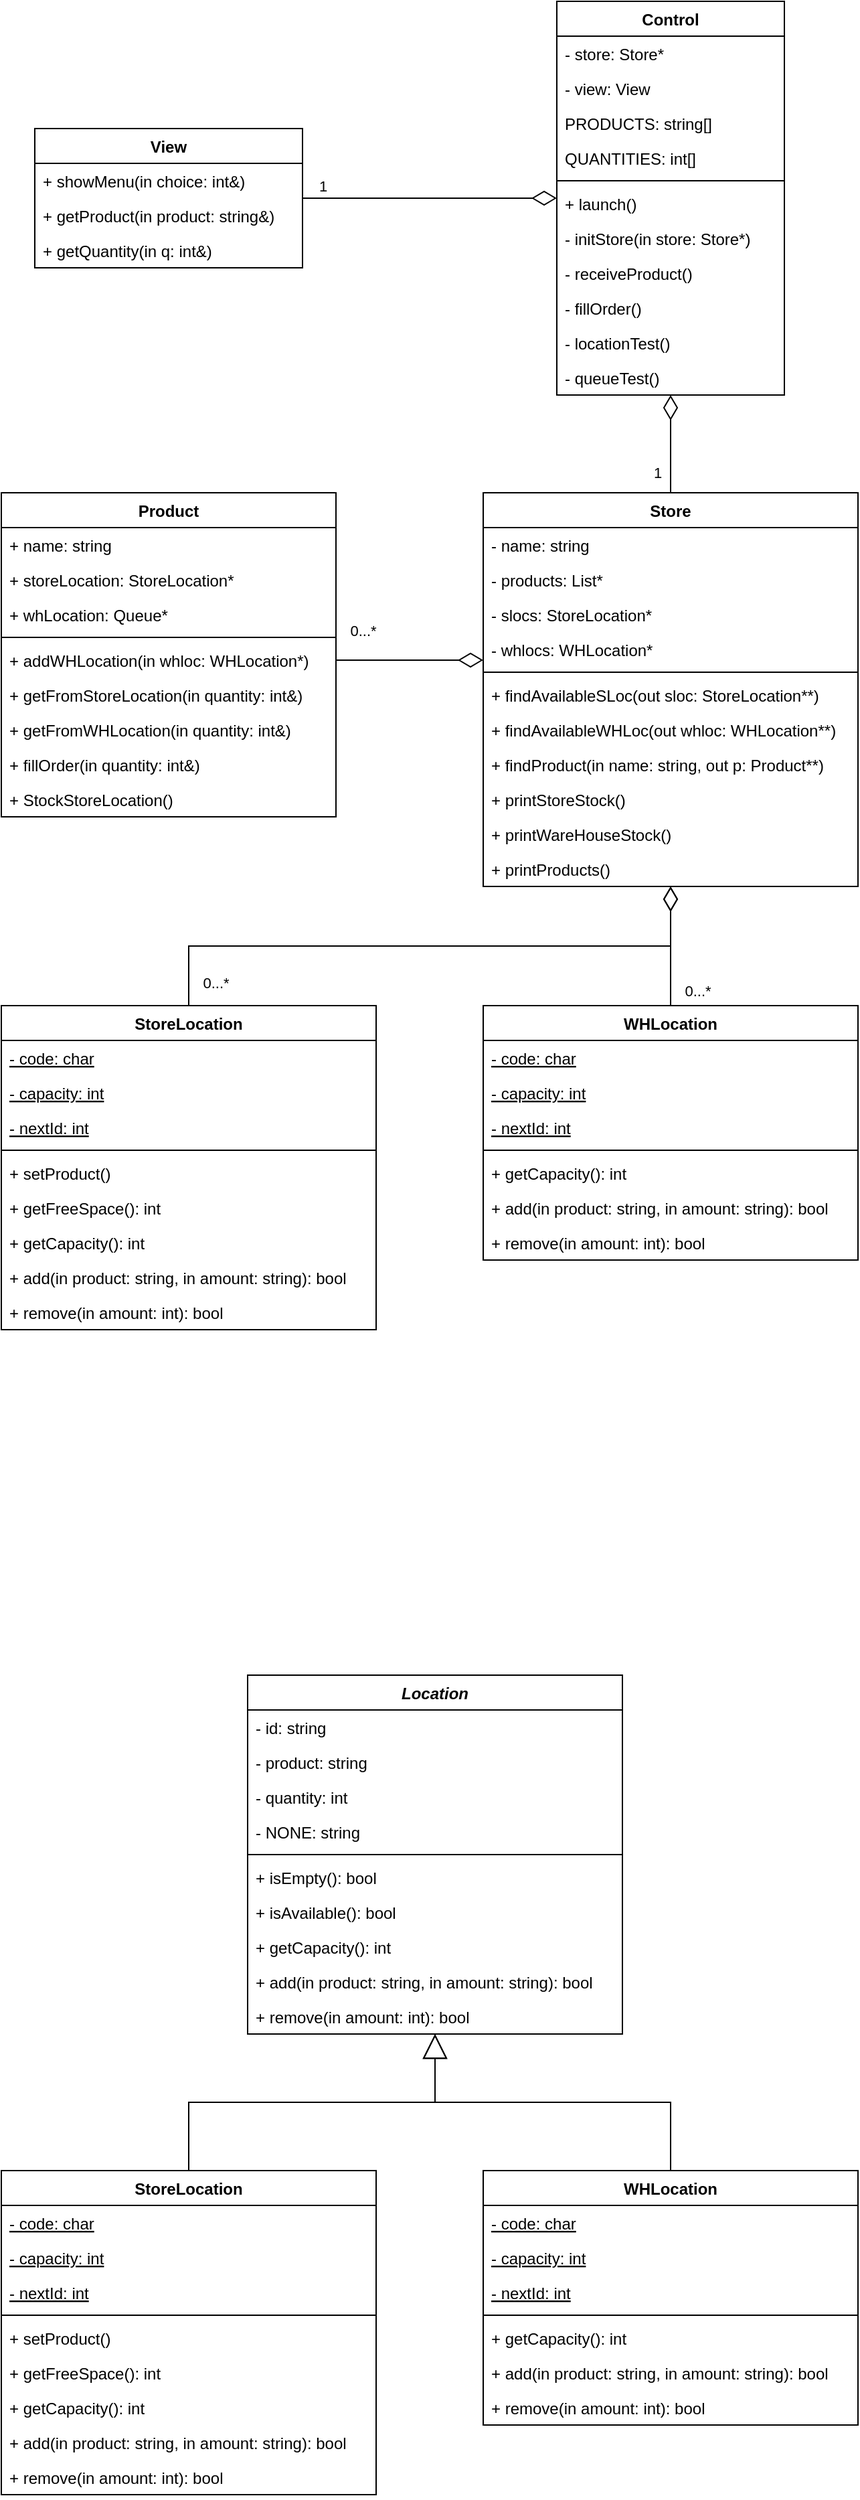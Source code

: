 <mxfile version="15.7.3" type="device"><diagram id="C5RBs43oDa-KdzZeNtuy" name="Page-1"><mxGraphModel dx="862" dy="482" grid="1" gridSize="10" guides="1" tooltips="1" connect="1" arrows="1" fold="1" page="1" pageScale="1" pageWidth="827" pageHeight="1169" math="0" shadow="0"><root><mxCell id="WIyWlLk6GJQsqaUBKTNV-0"/><mxCell id="WIyWlLk6GJQsqaUBKTNV-1" parent="WIyWlLk6GJQsqaUBKTNV-0"/><mxCell id="nFrIRI7AclcHHqVqJhND-66" value="1" style="edgeStyle=elbowEdgeStyle;rounded=0;orthogonalLoop=1;jettySize=auto;html=1;endArrow=none;endFill=0;endSize=16;startArrow=diamondThin;startFill=0;targetPerimeterSpacing=0;startSize=16;" parent="WIyWlLk6GJQsqaUBKTNV-1" source="nFrIRI7AclcHHqVqJhND-0" target="nFrIRI7AclcHHqVqJhND-13" edge="1"><mxGeometry x="0.575" y="-10" relative="1" as="geometry"><mxPoint as="offset"/></mxGeometry></mxCell><mxCell id="nFrIRI7AclcHHqVqJhND-0" value="Control" style="swimlane;fontStyle=1;childLayout=stackLayout;horizontal=1;startSize=26;horizontalStack=0;resizeParent=1;resizeParentMax=0;resizeLast=0;collapsible=1;marginBottom=0;" parent="WIyWlLk6GJQsqaUBKTNV-1" vertex="1"><mxGeometry x="509" y="40" width="170" height="294" as="geometry"/></mxCell><mxCell id="nFrIRI7AclcHHqVqJhND-1" value="- store: Store*" style="text;strokeColor=none;fillColor=none;align=left;verticalAlign=top;spacingLeft=4;spacingRight=4;overflow=hidden;rotatable=0;points=[[0,0.5],[1,0.5]];portConstraint=eastwest;" parent="nFrIRI7AclcHHqVqJhND-0" vertex="1"><mxGeometry y="26" width="170" height="26" as="geometry"/></mxCell><mxCell id="nFrIRI7AclcHHqVqJhND-74" value="- view: View" style="text;strokeColor=none;fillColor=none;align=left;verticalAlign=top;spacingLeft=4;spacingRight=4;overflow=hidden;rotatable=0;points=[[0,0.5],[1,0.5]];portConstraint=eastwest;" parent="nFrIRI7AclcHHqVqJhND-0" vertex="1"><mxGeometry y="52" width="170" height="26" as="geometry"/></mxCell><mxCell id="nFrIRI7AclcHHqVqJhND-2" value="PRODUCTS: string[]" style="text;strokeColor=none;fillColor=none;align=left;verticalAlign=top;spacingLeft=4;spacingRight=4;overflow=hidden;rotatable=0;points=[[0,0.5],[1,0.5]];portConstraint=eastwest;" parent="nFrIRI7AclcHHqVqJhND-0" vertex="1"><mxGeometry y="78" width="170" height="26" as="geometry"/></mxCell><mxCell id="nFrIRI7AclcHHqVqJhND-75" value="QUANTITIES: int[]" style="text;strokeColor=none;fillColor=none;align=left;verticalAlign=top;spacingLeft=4;spacingRight=4;overflow=hidden;rotatable=0;points=[[0,0.5],[1,0.5]];portConstraint=eastwest;" parent="nFrIRI7AclcHHqVqJhND-0" vertex="1"><mxGeometry y="104" width="170" height="26" as="geometry"/></mxCell><mxCell id="nFrIRI7AclcHHqVqJhND-3" value="" style="line;strokeWidth=1;fillColor=none;align=left;verticalAlign=middle;spacingTop=-1;spacingLeft=3;spacingRight=3;rotatable=0;labelPosition=right;points=[];portConstraint=eastwest;" parent="nFrIRI7AclcHHqVqJhND-0" vertex="1"><mxGeometry y="130" width="170" height="8" as="geometry"/></mxCell><mxCell id="nFrIRI7AclcHHqVqJhND-73" value="+ launch()" style="text;strokeColor=none;fillColor=none;align=left;verticalAlign=top;spacingLeft=4;spacingRight=4;overflow=hidden;rotatable=0;points=[[0,0.5],[1,0.5]];portConstraint=eastwest;" parent="nFrIRI7AclcHHqVqJhND-0" vertex="1"><mxGeometry y="138" width="170" height="26" as="geometry"/></mxCell><mxCell id="nFrIRI7AclcHHqVqJhND-4" value="- initStore(in store: Store*)" style="text;strokeColor=none;fillColor=none;align=left;verticalAlign=top;spacingLeft=4;spacingRight=4;overflow=hidden;rotatable=0;points=[[0,0.5],[1,0.5]];portConstraint=eastwest;" parent="nFrIRI7AclcHHqVqJhND-0" vertex="1"><mxGeometry y="164" width="170" height="26" as="geometry"/></mxCell><mxCell id="nFrIRI7AclcHHqVqJhND-5" value="- receiveProduct()" style="text;strokeColor=none;fillColor=none;align=left;verticalAlign=top;spacingLeft=4;spacingRight=4;overflow=hidden;rotatable=0;points=[[0,0.5],[1,0.5]];portConstraint=eastwest;" parent="nFrIRI7AclcHHqVqJhND-0" vertex="1"><mxGeometry y="190" width="170" height="26" as="geometry"/></mxCell><mxCell id="nFrIRI7AclcHHqVqJhND-6" value="- fillOrder()" style="text;strokeColor=none;fillColor=none;align=left;verticalAlign=top;spacingLeft=4;spacingRight=4;overflow=hidden;rotatable=0;points=[[0,0.5],[1,0.5]];portConstraint=eastwest;" parent="nFrIRI7AclcHHqVqJhND-0" vertex="1"><mxGeometry y="216" width="170" height="26" as="geometry"/></mxCell><mxCell id="nFrIRI7AclcHHqVqJhND-7" value="- locationTest()" style="text;strokeColor=none;fillColor=none;align=left;verticalAlign=top;spacingLeft=4;spacingRight=4;overflow=hidden;rotatable=0;points=[[0,0.5],[1,0.5]];portConstraint=eastwest;" parent="nFrIRI7AclcHHqVqJhND-0" vertex="1"><mxGeometry y="242" width="170" height="26" as="geometry"/></mxCell><mxCell id="nFrIRI7AclcHHqVqJhND-8" value="- queueTest()" style="text;strokeColor=none;fillColor=none;align=left;verticalAlign=top;spacingLeft=4;spacingRight=4;overflow=hidden;rotatable=0;points=[[0,0.5],[1,0.5]];portConstraint=eastwest;" parent="nFrIRI7AclcHHqVqJhND-0" vertex="1"><mxGeometry y="268" width="170" height="26" as="geometry"/></mxCell><mxCell id="nFrIRI7AclcHHqVqJhND-9" value="View" style="swimlane;fontStyle=1;childLayout=stackLayout;horizontal=1;startSize=26;horizontalStack=0;resizeParent=1;resizeParentMax=0;resizeLast=0;collapsible=1;marginBottom=0;" parent="WIyWlLk6GJQsqaUBKTNV-1" vertex="1"><mxGeometry x="119" y="135" width="200" height="104" as="geometry"/></mxCell><mxCell id="nFrIRI7AclcHHqVqJhND-10" value="+ showMenu(in choice: int&amp;)" style="text;strokeColor=none;fillColor=none;align=left;verticalAlign=top;spacingLeft=4;spacingRight=4;overflow=hidden;rotatable=0;points=[[0,0.5],[1,0.5]];portConstraint=eastwest;" parent="nFrIRI7AclcHHqVqJhND-9" vertex="1"><mxGeometry y="26" width="200" height="26" as="geometry"/></mxCell><mxCell id="nFrIRI7AclcHHqVqJhND-11" value="+ getProduct(in product: string&amp;)" style="text;strokeColor=none;fillColor=none;align=left;verticalAlign=top;spacingLeft=4;spacingRight=4;overflow=hidden;rotatable=0;points=[[0,0.5],[1,0.5]];portConstraint=eastwest;" parent="nFrIRI7AclcHHqVqJhND-9" vertex="1"><mxGeometry y="52" width="200" height="26" as="geometry"/></mxCell><mxCell id="nFrIRI7AclcHHqVqJhND-12" value="+ getQuantity(in q: int&amp;)" style="text;strokeColor=none;fillColor=none;align=left;verticalAlign=top;spacingLeft=4;spacingRight=4;overflow=hidden;rotatable=0;points=[[0,0.5],[1,0.5]];portConstraint=eastwest;" parent="nFrIRI7AclcHHqVqJhND-9" vertex="1"><mxGeometry y="78" width="200" height="26" as="geometry"/></mxCell><mxCell id="nFrIRI7AclcHHqVqJhND-67" value="0...*" style="edgeStyle=elbowEdgeStyle;rounded=0;orthogonalLoop=1;jettySize=auto;html=1;entryX=0.5;entryY=0;entryDx=0;entryDy=0;endArrow=none;endFill=0;endSize=16;elbow=vertical;startArrow=diamondThin;startFill=0;startSize=16;" parent="WIyWlLk6GJQsqaUBKTNV-1" source="nFrIRI7AclcHHqVqJhND-13" target="nFrIRI7AclcHHqVqJhND-37" edge="1"><mxGeometry x="0.922" y="20" relative="1" as="geometry"><mxPoint as="offset"/></mxGeometry></mxCell><mxCell id="nFrIRI7AclcHHqVqJhND-68" value="0...*" style="edgeStyle=elbowEdgeStyle;rounded=0;orthogonalLoop=1;jettySize=auto;elbow=vertical;html=1;entryX=0.5;entryY=0;entryDx=0;entryDy=0;endArrow=none;endFill=0;endSize=16;startArrow=diamondThin;startFill=0;startSize=16;" parent="WIyWlLk6GJQsqaUBKTNV-1" source="nFrIRI7AclcHHqVqJhND-13" target="nFrIRI7AclcHHqVqJhND-47" edge="1"><mxGeometry x="0.74" y="20" relative="1" as="geometry"><mxPoint as="offset"/></mxGeometry></mxCell><mxCell id="nFrIRI7AclcHHqVqJhND-69" value="0...*" style="edgeStyle=elbowEdgeStyle;rounded=0;orthogonalLoop=1;jettySize=auto;elbow=vertical;html=1;entryX=1;entryY=0.5;entryDx=0;entryDy=0;endArrow=none;endFill=0;endSize=16;startArrow=diamondThin;startFill=0;startSize=16;" parent="WIyWlLk6GJQsqaUBKTNV-1" source="nFrIRI7AclcHHqVqJhND-13" target="nFrIRI7AclcHHqVqJhND-60" edge="1"><mxGeometry x="0.636" y="-22" relative="1" as="geometry"><mxPoint as="offset"/></mxGeometry></mxCell><mxCell id="nFrIRI7AclcHHqVqJhND-13" value="Store" style="swimlane;fontStyle=1;childLayout=stackLayout;horizontal=1;startSize=26;horizontalStack=0;resizeParent=1;resizeParentMax=0;resizeLast=0;collapsible=1;marginBottom=0;" parent="WIyWlLk6GJQsqaUBKTNV-1" vertex="1"><mxGeometry x="454" y="407" width="280" height="294" as="geometry"/></mxCell><mxCell id="nFrIRI7AclcHHqVqJhND-14" value="- name: string" style="text;strokeColor=none;fillColor=none;align=left;verticalAlign=top;spacingLeft=4;spacingRight=4;overflow=hidden;rotatable=0;points=[[0,0.5],[1,0.5]];portConstraint=eastwest;" parent="nFrIRI7AclcHHqVqJhND-13" vertex="1"><mxGeometry y="26" width="280" height="26" as="geometry"/></mxCell><mxCell id="nFrIRI7AclcHHqVqJhND-15" value="- products: List*" style="text;strokeColor=none;fillColor=none;align=left;verticalAlign=top;spacingLeft=4;spacingRight=4;overflow=hidden;rotatable=0;points=[[0,0.5],[1,0.5]];portConstraint=eastwest;" parent="nFrIRI7AclcHHqVqJhND-13" vertex="1"><mxGeometry y="52" width="280" height="26" as="geometry"/></mxCell><mxCell id="nFrIRI7AclcHHqVqJhND-16" value="- slocs: StoreLocation*" style="text;strokeColor=none;fillColor=none;align=left;verticalAlign=top;spacingLeft=4;spacingRight=4;overflow=hidden;rotatable=0;points=[[0,0.5],[1,0.5]];portConstraint=eastwest;" parent="nFrIRI7AclcHHqVqJhND-13" vertex="1"><mxGeometry y="78" width="280" height="26" as="geometry"/></mxCell><mxCell id="nFrIRI7AclcHHqVqJhND-17" value="- whlocs: WHLocation*" style="text;strokeColor=none;fillColor=none;align=left;verticalAlign=top;spacingLeft=4;spacingRight=4;overflow=hidden;rotatable=0;points=[[0,0.5],[1,0.5]];portConstraint=eastwest;" parent="nFrIRI7AclcHHqVqJhND-13" vertex="1"><mxGeometry y="104" width="280" height="26" as="geometry"/></mxCell><mxCell id="nFrIRI7AclcHHqVqJhND-18" value="" style="line;strokeWidth=1;fillColor=none;align=left;verticalAlign=middle;spacingTop=-1;spacingLeft=3;spacingRight=3;rotatable=0;labelPosition=right;points=[];portConstraint=eastwest;" parent="nFrIRI7AclcHHqVqJhND-13" vertex="1"><mxGeometry y="130" width="280" height="8" as="geometry"/></mxCell><mxCell id="nFrIRI7AclcHHqVqJhND-19" value="+ findAvailableSLoc(out sloc: StoreLocation**)" style="text;strokeColor=none;fillColor=none;align=left;verticalAlign=top;spacingLeft=4;spacingRight=4;overflow=hidden;rotatable=0;points=[[0,0.5],[1,0.5]];portConstraint=eastwest;" parent="nFrIRI7AclcHHqVqJhND-13" vertex="1"><mxGeometry y="138" width="280" height="26" as="geometry"/></mxCell><mxCell id="nFrIRI7AclcHHqVqJhND-20" value="+ findAvailableWHLoc(out whloc: WHLocation**)" style="text;strokeColor=none;fillColor=none;align=left;verticalAlign=top;spacingLeft=4;spacingRight=4;overflow=hidden;rotatable=0;points=[[0,0.5],[1,0.5]];portConstraint=eastwest;" parent="nFrIRI7AclcHHqVqJhND-13" vertex="1"><mxGeometry y="164" width="280" height="26" as="geometry"/></mxCell><mxCell id="nFrIRI7AclcHHqVqJhND-21" value="+ findProduct(in name: string, out p: Product**)" style="text;strokeColor=none;fillColor=none;align=left;verticalAlign=top;spacingLeft=4;spacingRight=4;overflow=hidden;rotatable=0;points=[[0,0.5],[1,0.5]];portConstraint=eastwest;" parent="nFrIRI7AclcHHqVqJhND-13" vertex="1"><mxGeometry y="190" width="280" height="26" as="geometry"/></mxCell><mxCell id="bT6uy7Jedb6JP146GRBA-0" value="+ printStoreStock()" style="text;strokeColor=none;fillColor=none;align=left;verticalAlign=top;spacingLeft=4;spacingRight=4;overflow=hidden;rotatable=0;points=[[0,0.5],[1,0.5]];portConstraint=eastwest;" vertex="1" parent="nFrIRI7AclcHHqVqJhND-13"><mxGeometry y="216" width="280" height="26" as="geometry"/></mxCell><mxCell id="bT6uy7Jedb6JP146GRBA-1" value="+ printWareHouseStock()" style="text;strokeColor=none;fillColor=none;align=left;verticalAlign=top;spacingLeft=4;spacingRight=4;overflow=hidden;rotatable=0;points=[[0,0.5],[1,0.5]];portConstraint=eastwest;" vertex="1" parent="nFrIRI7AclcHHqVqJhND-13"><mxGeometry y="242" width="280" height="26" as="geometry"/></mxCell><mxCell id="bT6uy7Jedb6JP146GRBA-2" value="+ printProducts()" style="text;strokeColor=none;fillColor=none;align=left;verticalAlign=top;spacingLeft=4;spacingRight=4;overflow=hidden;rotatable=0;points=[[0,0.5],[1,0.5]];portConstraint=eastwest;" vertex="1" parent="nFrIRI7AclcHHqVqJhND-13"><mxGeometry y="268" width="280" height="26" as="geometry"/></mxCell><mxCell id="nFrIRI7AclcHHqVqJhND-71" style="edgeStyle=elbowEdgeStyle;rounded=0;orthogonalLoop=1;jettySize=auto;elbow=vertical;html=1;startArrow=block;startFill=0;endArrow=none;endFill=0;startSize=16;endSize=16;targetPerimeterSpacing=0;" parent="WIyWlLk6GJQsqaUBKTNV-1" source="nFrIRI7AclcHHqVqJhND-26" target="TIq4Mpq4Wg4hKYHm4O6D-16" edge="1"><mxGeometry relative="1" as="geometry"/></mxCell><mxCell id="nFrIRI7AclcHHqVqJhND-72" style="edgeStyle=elbowEdgeStyle;rounded=0;orthogonalLoop=1;jettySize=auto;elbow=vertical;html=1;startArrow=block;startFill=0;endArrow=none;endFill=0;startSize=16;endSize=16;targetPerimeterSpacing=0;" parent="WIyWlLk6GJQsqaUBKTNV-1" source="nFrIRI7AclcHHqVqJhND-26" target="TIq4Mpq4Wg4hKYHm4O6D-26" edge="1"><mxGeometry relative="1" as="geometry"/></mxCell><mxCell id="nFrIRI7AclcHHqVqJhND-26" value="Location" style="swimlane;fontStyle=3;childLayout=stackLayout;horizontal=1;startSize=26;horizontalStack=0;resizeParent=1;resizeParentMax=0;resizeLast=0;collapsible=1;marginBottom=0;" parent="WIyWlLk6GJQsqaUBKTNV-1" vertex="1"><mxGeometry x="278" y="1290" width="280" height="268" as="geometry"/></mxCell><mxCell id="nFrIRI7AclcHHqVqJhND-27" value="- id: string" style="text;strokeColor=none;fillColor=none;align=left;verticalAlign=top;spacingLeft=4;spacingRight=4;overflow=hidden;rotatable=0;points=[[0,0.5],[1,0.5]];portConstraint=eastwest;" parent="nFrIRI7AclcHHqVqJhND-26" vertex="1"><mxGeometry y="26" width="280" height="26" as="geometry"/></mxCell><mxCell id="nFrIRI7AclcHHqVqJhND-28" value="- product: string" style="text;strokeColor=none;fillColor=none;align=left;verticalAlign=top;spacingLeft=4;spacingRight=4;overflow=hidden;rotatable=0;points=[[0,0.5],[1,0.5]];portConstraint=eastwest;" parent="nFrIRI7AclcHHqVqJhND-26" vertex="1"><mxGeometry y="52" width="280" height="26" as="geometry"/></mxCell><mxCell id="nFrIRI7AclcHHqVqJhND-29" value="- quantity: int" style="text;strokeColor=none;fillColor=none;align=left;verticalAlign=top;spacingLeft=4;spacingRight=4;overflow=hidden;rotatable=0;points=[[0,0.5],[1,0.5]];portConstraint=eastwest;" parent="nFrIRI7AclcHHqVqJhND-26" vertex="1"><mxGeometry y="78" width="280" height="26" as="geometry"/></mxCell><mxCell id="nFrIRI7AclcHHqVqJhND-30" value=" - NONE: string" style="text;strokeColor=none;fillColor=none;align=left;verticalAlign=top;spacingLeft=4;spacingRight=4;overflow=hidden;rotatable=0;points=[[0,0.5],[1,0.5]];portConstraint=eastwest;" parent="nFrIRI7AclcHHqVqJhND-26" vertex="1"><mxGeometry y="104" width="280" height="26" as="geometry"/></mxCell><mxCell id="nFrIRI7AclcHHqVqJhND-31" value="" style="line;strokeWidth=1;fillColor=none;align=left;verticalAlign=middle;spacingTop=-1;spacingLeft=3;spacingRight=3;rotatable=0;labelPosition=right;points=[];portConstraint=eastwest;" parent="nFrIRI7AclcHHqVqJhND-26" vertex="1"><mxGeometry y="130" width="280" height="8" as="geometry"/></mxCell><mxCell id="nFrIRI7AclcHHqVqJhND-32" value="+ isEmpty(): bool" style="text;strokeColor=none;fillColor=none;align=left;verticalAlign=top;spacingLeft=4;spacingRight=4;overflow=hidden;rotatable=0;points=[[0,0.5],[1,0.5]];portConstraint=eastwest;" parent="nFrIRI7AclcHHqVqJhND-26" vertex="1"><mxGeometry y="138" width="280" height="26" as="geometry"/></mxCell><mxCell id="nFrIRI7AclcHHqVqJhND-33" value="+ isAvailable(): bool" style="text;strokeColor=none;fillColor=none;align=left;verticalAlign=top;spacingLeft=4;spacingRight=4;overflow=hidden;rotatable=0;points=[[0,0.5],[1,0.5]];portConstraint=eastwest;" parent="nFrIRI7AclcHHqVqJhND-26" vertex="1"><mxGeometry y="164" width="280" height="26" as="geometry"/></mxCell><mxCell id="nFrIRI7AclcHHqVqJhND-34" value="+ getCapacity(): int" style="text;strokeColor=none;fillColor=none;align=left;verticalAlign=top;spacingLeft=4;spacingRight=4;overflow=hidden;rotatable=0;points=[[0,0.5],[1,0.5]];portConstraint=eastwest;fontStyle=0" parent="nFrIRI7AclcHHqVqJhND-26" vertex="1"><mxGeometry y="190" width="280" height="26" as="geometry"/></mxCell><mxCell id="nFrIRI7AclcHHqVqJhND-35" value="+ add(in product: string, in amount: string): bool" style="text;strokeColor=none;fillColor=none;align=left;verticalAlign=top;spacingLeft=4;spacingRight=4;overflow=hidden;rotatable=0;points=[[0,0.5],[1,0.5]];portConstraint=eastwest;fontStyle=0" parent="nFrIRI7AclcHHqVqJhND-26" vertex="1"><mxGeometry y="216" width="280" height="26" as="geometry"/></mxCell><mxCell id="nFrIRI7AclcHHqVqJhND-36" value="+ remove(in amount: int): bool" style="text;strokeColor=none;fillColor=none;align=left;verticalAlign=top;spacingLeft=4;spacingRight=4;overflow=hidden;rotatable=0;points=[[0,0.5],[1,0.5]];portConstraint=eastwest;fontStyle=0" parent="nFrIRI7AclcHHqVqJhND-26" vertex="1"><mxGeometry y="242" width="280" height="26" as="geometry"/></mxCell><mxCell id="nFrIRI7AclcHHqVqJhND-37" value="StoreLocation" style="swimlane;fontStyle=1;childLayout=stackLayout;horizontal=1;startSize=26;horizontalStack=0;resizeParent=1;resizeParentMax=0;resizeLast=0;collapsible=1;marginBottom=0;" parent="WIyWlLk6GJQsqaUBKTNV-1" vertex="1"><mxGeometry x="94" y="790" width="280" height="242" as="geometry"/></mxCell><mxCell id="nFrIRI7AclcHHqVqJhND-38" value="- code: char" style="text;strokeColor=none;fillColor=none;align=left;verticalAlign=top;spacingLeft=4;spacingRight=4;overflow=hidden;rotatable=0;points=[[0,0.5],[1,0.5]];portConstraint=eastwest;fontStyle=4" parent="nFrIRI7AclcHHqVqJhND-37" vertex="1"><mxGeometry y="26" width="280" height="26" as="geometry"/></mxCell><mxCell id="nFrIRI7AclcHHqVqJhND-39" value="- capacity: int" style="text;strokeColor=none;fillColor=none;align=left;verticalAlign=top;spacingLeft=4;spacingRight=4;overflow=hidden;rotatable=0;points=[[0,0.5],[1,0.5]];portConstraint=eastwest;fontStyle=4" parent="nFrIRI7AclcHHqVqJhND-37" vertex="1"><mxGeometry y="52" width="280" height="26" as="geometry"/></mxCell><mxCell id="nFrIRI7AclcHHqVqJhND-40" value="- nextId: int" style="text;strokeColor=none;fillColor=none;align=left;verticalAlign=top;spacingLeft=4;spacingRight=4;overflow=hidden;rotatable=0;points=[[0,0.5],[1,0.5]];portConstraint=eastwest;fontStyle=4" parent="nFrIRI7AclcHHqVqJhND-37" vertex="1"><mxGeometry y="78" width="280" height="26" as="geometry"/></mxCell><mxCell id="nFrIRI7AclcHHqVqJhND-41" value="" style="line;strokeWidth=1;fillColor=none;align=left;verticalAlign=middle;spacingTop=-1;spacingLeft=3;spacingRight=3;rotatable=0;labelPosition=right;points=[];portConstraint=eastwest;" parent="nFrIRI7AclcHHqVqJhND-37" vertex="1"><mxGeometry y="104" width="280" height="8" as="geometry"/></mxCell><mxCell id="nFrIRI7AclcHHqVqJhND-42" value="+ setProduct()" style="text;strokeColor=none;fillColor=none;align=left;verticalAlign=top;spacingLeft=4;spacingRight=4;overflow=hidden;rotatable=0;points=[[0,0.5],[1,0.5]];portConstraint=eastwest;" parent="nFrIRI7AclcHHqVqJhND-37" vertex="1"><mxGeometry y="112" width="280" height="26" as="geometry"/></mxCell><mxCell id="nFrIRI7AclcHHqVqJhND-43" value="+ getFreeSpace(): int" style="text;strokeColor=none;fillColor=none;align=left;verticalAlign=top;spacingLeft=4;spacingRight=4;overflow=hidden;rotatable=0;points=[[0,0.5],[1,0.5]];portConstraint=eastwest;" parent="nFrIRI7AclcHHqVqJhND-37" vertex="1"><mxGeometry y="138" width="280" height="26" as="geometry"/></mxCell><mxCell id="nFrIRI7AclcHHqVqJhND-44" value="+ getCapacity(): int" style="text;strokeColor=none;fillColor=none;align=left;verticalAlign=top;spacingLeft=4;spacingRight=4;overflow=hidden;rotatable=0;points=[[0,0.5],[1,0.5]];portConstraint=eastwest;" parent="nFrIRI7AclcHHqVqJhND-37" vertex="1"><mxGeometry y="164" width="280" height="26" as="geometry"/></mxCell><mxCell id="nFrIRI7AclcHHqVqJhND-45" value="+ add(in product: string, in amount: string): bool" style="text;strokeColor=none;fillColor=none;align=left;verticalAlign=top;spacingLeft=4;spacingRight=4;overflow=hidden;rotatable=0;points=[[0,0.5],[1,0.5]];portConstraint=eastwest;" parent="nFrIRI7AclcHHqVqJhND-37" vertex="1"><mxGeometry y="190" width="280" height="26" as="geometry"/></mxCell><mxCell id="nFrIRI7AclcHHqVqJhND-46" value="+ remove(in amount: int): bool" style="text;strokeColor=none;fillColor=none;align=left;verticalAlign=top;spacingLeft=4;spacingRight=4;overflow=hidden;rotatable=0;points=[[0,0.5],[1,0.5]];portConstraint=eastwest;" parent="nFrIRI7AclcHHqVqJhND-37" vertex="1"><mxGeometry y="216" width="280" height="26" as="geometry"/></mxCell><mxCell id="nFrIRI7AclcHHqVqJhND-47" value="WHLocation" style="swimlane;fontStyle=1;childLayout=stackLayout;horizontal=1;startSize=26;horizontalStack=0;resizeParent=1;resizeParentMax=0;resizeLast=0;collapsible=1;marginBottom=0;" parent="WIyWlLk6GJQsqaUBKTNV-1" vertex="1"><mxGeometry x="454" y="790" width="280" height="190" as="geometry"/></mxCell><mxCell id="nFrIRI7AclcHHqVqJhND-48" value="- code: char" style="text;strokeColor=none;fillColor=none;align=left;verticalAlign=top;spacingLeft=4;spacingRight=4;overflow=hidden;rotatable=0;points=[[0,0.5],[1,0.5]];portConstraint=eastwest;fontStyle=4" parent="nFrIRI7AclcHHqVqJhND-47" vertex="1"><mxGeometry y="26" width="280" height="26" as="geometry"/></mxCell><mxCell id="nFrIRI7AclcHHqVqJhND-49" value="- capacity: int" style="text;strokeColor=none;fillColor=none;align=left;verticalAlign=top;spacingLeft=4;spacingRight=4;overflow=hidden;rotatable=0;points=[[0,0.5],[1,0.5]];portConstraint=eastwest;fontStyle=4" parent="nFrIRI7AclcHHqVqJhND-47" vertex="1"><mxGeometry y="52" width="280" height="26" as="geometry"/></mxCell><mxCell id="nFrIRI7AclcHHqVqJhND-50" value="- nextId: int" style="text;strokeColor=none;fillColor=none;align=left;verticalAlign=top;spacingLeft=4;spacingRight=4;overflow=hidden;rotatable=0;points=[[0,0.5],[1,0.5]];portConstraint=eastwest;fontStyle=4" parent="nFrIRI7AclcHHqVqJhND-47" vertex="1"><mxGeometry y="78" width="280" height="26" as="geometry"/></mxCell><mxCell id="nFrIRI7AclcHHqVqJhND-51" value="" style="line;strokeWidth=1;fillColor=none;align=left;verticalAlign=middle;spacingTop=-1;spacingLeft=3;spacingRight=3;rotatable=0;labelPosition=right;points=[];portConstraint=eastwest;" parent="nFrIRI7AclcHHqVqJhND-47" vertex="1"><mxGeometry y="104" width="280" height="8" as="geometry"/></mxCell><mxCell id="nFrIRI7AclcHHqVqJhND-52" value="+ getCapacity(): int" style="text;strokeColor=none;fillColor=none;align=left;verticalAlign=top;spacingLeft=4;spacingRight=4;overflow=hidden;rotatable=0;points=[[0,0.5],[1,0.5]];portConstraint=eastwest;" parent="nFrIRI7AclcHHqVqJhND-47" vertex="1"><mxGeometry y="112" width="280" height="26" as="geometry"/></mxCell><mxCell id="nFrIRI7AclcHHqVqJhND-53" value="+ add(in product: string, in amount: string): bool" style="text;strokeColor=none;fillColor=none;align=left;verticalAlign=top;spacingLeft=4;spacingRight=4;overflow=hidden;rotatable=0;points=[[0,0.5],[1,0.5]];portConstraint=eastwest;" parent="nFrIRI7AclcHHqVqJhND-47" vertex="1"><mxGeometry y="138" width="280" height="26" as="geometry"/></mxCell><mxCell id="nFrIRI7AclcHHqVqJhND-54" value="+ remove(in amount: int): bool" style="text;strokeColor=none;fillColor=none;align=left;verticalAlign=top;spacingLeft=4;spacingRight=4;overflow=hidden;rotatable=0;points=[[0,0.5],[1,0.5]];portConstraint=eastwest;" parent="nFrIRI7AclcHHqVqJhND-47" vertex="1"><mxGeometry y="164" width="280" height="26" as="geometry"/></mxCell><mxCell id="nFrIRI7AclcHHqVqJhND-55" value="Product" style="swimlane;fontStyle=1;childLayout=stackLayout;horizontal=1;startSize=26;horizontalStack=0;resizeParent=1;resizeParentMax=0;resizeLast=0;collapsible=1;marginBottom=0;" parent="WIyWlLk6GJQsqaUBKTNV-1" vertex="1"><mxGeometry x="94" y="407" width="250" height="242" as="geometry"/></mxCell><mxCell id="nFrIRI7AclcHHqVqJhND-56" value="+ name: string" style="text;strokeColor=none;fillColor=none;align=left;verticalAlign=top;spacingLeft=4;spacingRight=4;overflow=hidden;rotatable=0;points=[[0,0.5],[1,0.5]];portConstraint=eastwest;" parent="nFrIRI7AclcHHqVqJhND-55" vertex="1"><mxGeometry y="26" width="250" height="26" as="geometry"/></mxCell><mxCell id="nFrIRI7AclcHHqVqJhND-57" value="+ storeLocation: StoreLocation*" style="text;strokeColor=none;fillColor=none;align=left;verticalAlign=top;spacingLeft=4;spacingRight=4;overflow=hidden;rotatable=0;points=[[0,0.5],[1,0.5]];portConstraint=eastwest;" parent="nFrIRI7AclcHHqVqJhND-55" vertex="1"><mxGeometry y="52" width="250" height="26" as="geometry"/></mxCell><mxCell id="nFrIRI7AclcHHqVqJhND-58" value="+ whLocation: Queue*" style="text;strokeColor=none;fillColor=none;align=left;verticalAlign=top;spacingLeft=4;spacingRight=4;overflow=hidden;rotatable=0;points=[[0,0.5],[1,0.5]];portConstraint=eastwest;" parent="nFrIRI7AclcHHqVqJhND-55" vertex="1"><mxGeometry y="78" width="250" height="26" as="geometry"/></mxCell><mxCell id="nFrIRI7AclcHHqVqJhND-59" value="" style="line;strokeWidth=1;fillColor=none;align=left;verticalAlign=middle;spacingTop=-1;spacingLeft=3;spacingRight=3;rotatable=0;labelPosition=right;points=[];portConstraint=eastwest;" parent="nFrIRI7AclcHHqVqJhND-55" vertex="1"><mxGeometry y="104" width="250" height="8" as="geometry"/></mxCell><mxCell id="nFrIRI7AclcHHqVqJhND-60" value="+ addWHLocation(in whloc: WHLocation*)" style="text;strokeColor=none;fillColor=none;align=left;verticalAlign=top;spacingLeft=4;spacingRight=4;overflow=hidden;rotatable=0;points=[[0,0.5],[1,0.5]];portConstraint=eastwest;" parent="nFrIRI7AclcHHqVqJhND-55" vertex="1"><mxGeometry y="112" width="250" height="26" as="geometry"/></mxCell><mxCell id="nFrIRI7AclcHHqVqJhND-61" value="+ getFromStoreLocation(in quantity: int&amp;)" style="text;strokeColor=none;fillColor=none;align=left;verticalAlign=top;spacingLeft=4;spacingRight=4;overflow=hidden;rotatable=0;points=[[0,0.5],[1,0.5]];portConstraint=eastwest;" parent="nFrIRI7AclcHHqVqJhND-55" vertex="1"><mxGeometry y="138" width="250" height="26" as="geometry"/></mxCell><mxCell id="nFrIRI7AclcHHqVqJhND-62" value="+ getFromWHLocation(in quantity: int&amp;)" style="text;strokeColor=none;fillColor=none;align=left;verticalAlign=top;spacingLeft=4;spacingRight=4;overflow=hidden;rotatable=0;points=[[0,0.5],[1,0.5]];portConstraint=eastwest;" parent="nFrIRI7AclcHHqVqJhND-55" vertex="1"><mxGeometry y="164" width="250" height="26" as="geometry"/></mxCell><mxCell id="nFrIRI7AclcHHqVqJhND-63" value="+ fillOrder(in quantity: int&amp;)" style="text;strokeColor=none;fillColor=none;align=left;verticalAlign=top;spacingLeft=4;spacingRight=4;overflow=hidden;rotatable=0;points=[[0,0.5],[1,0.5]];portConstraint=eastwest;" parent="nFrIRI7AclcHHqVqJhND-55" vertex="1"><mxGeometry y="190" width="250" height="26" as="geometry"/></mxCell><mxCell id="nFrIRI7AclcHHqVqJhND-64" value="+ StockStoreLocation()" style="text;strokeColor=none;fillColor=none;align=left;verticalAlign=top;spacingLeft=4;spacingRight=4;overflow=hidden;rotatable=0;points=[[0,0.5],[1,0.5]];portConstraint=eastwest;" parent="nFrIRI7AclcHHqVqJhND-55" vertex="1"><mxGeometry y="216" width="250" height="26" as="geometry"/></mxCell><mxCell id="nFrIRI7AclcHHqVqJhND-65" value="1" style="rounded=0;orthogonalLoop=1;jettySize=auto;html=1;endArrow=diamondThin;endFill=0;endSize=16;edgeStyle=elbowEdgeStyle;" parent="WIyWlLk6GJQsqaUBKTNV-1" source="nFrIRI7AclcHHqVqJhND-9" target="nFrIRI7AclcHHqVqJhND-0" edge="1"><mxGeometry x="-0.842" y="9" relative="1" as="geometry"><mxPoint x="319" y="209" as="sourcePoint"/><mxPoint as="offset"/></mxGeometry></mxCell><mxCell id="TIq4Mpq4Wg4hKYHm4O6D-16" value="StoreLocation" style="swimlane;fontStyle=1;childLayout=stackLayout;horizontal=1;startSize=26;horizontalStack=0;resizeParent=1;resizeParentMax=0;resizeLast=0;collapsible=1;marginBottom=0;" parent="WIyWlLk6GJQsqaUBKTNV-1" vertex="1"><mxGeometry x="94" y="1660" width="280" height="242" as="geometry"/></mxCell><mxCell id="TIq4Mpq4Wg4hKYHm4O6D-17" value="- code: char" style="text;strokeColor=none;fillColor=none;align=left;verticalAlign=top;spacingLeft=4;spacingRight=4;overflow=hidden;rotatable=0;points=[[0,0.5],[1,0.5]];portConstraint=eastwest;fontStyle=4" parent="TIq4Mpq4Wg4hKYHm4O6D-16" vertex="1"><mxGeometry y="26" width="280" height="26" as="geometry"/></mxCell><mxCell id="TIq4Mpq4Wg4hKYHm4O6D-18" value="- capacity: int" style="text;strokeColor=none;fillColor=none;align=left;verticalAlign=top;spacingLeft=4;spacingRight=4;overflow=hidden;rotatable=0;points=[[0,0.5],[1,0.5]];portConstraint=eastwest;fontStyle=4" parent="TIq4Mpq4Wg4hKYHm4O6D-16" vertex="1"><mxGeometry y="52" width="280" height="26" as="geometry"/></mxCell><mxCell id="TIq4Mpq4Wg4hKYHm4O6D-19" value="- nextId: int" style="text;strokeColor=none;fillColor=none;align=left;verticalAlign=top;spacingLeft=4;spacingRight=4;overflow=hidden;rotatable=0;points=[[0,0.5],[1,0.5]];portConstraint=eastwest;fontStyle=4" parent="TIq4Mpq4Wg4hKYHm4O6D-16" vertex="1"><mxGeometry y="78" width="280" height="26" as="geometry"/></mxCell><mxCell id="TIq4Mpq4Wg4hKYHm4O6D-20" value="" style="line;strokeWidth=1;fillColor=none;align=left;verticalAlign=middle;spacingTop=-1;spacingLeft=3;spacingRight=3;rotatable=0;labelPosition=right;points=[];portConstraint=eastwest;" parent="TIq4Mpq4Wg4hKYHm4O6D-16" vertex="1"><mxGeometry y="104" width="280" height="8" as="geometry"/></mxCell><mxCell id="TIq4Mpq4Wg4hKYHm4O6D-21" value="+ setProduct()" style="text;strokeColor=none;fillColor=none;align=left;verticalAlign=top;spacingLeft=4;spacingRight=4;overflow=hidden;rotatable=0;points=[[0,0.5],[1,0.5]];portConstraint=eastwest;" parent="TIq4Mpq4Wg4hKYHm4O6D-16" vertex="1"><mxGeometry y="112" width="280" height="26" as="geometry"/></mxCell><mxCell id="TIq4Mpq4Wg4hKYHm4O6D-22" value="+ getFreeSpace(): int" style="text;strokeColor=none;fillColor=none;align=left;verticalAlign=top;spacingLeft=4;spacingRight=4;overflow=hidden;rotatable=0;points=[[0,0.5],[1,0.5]];portConstraint=eastwest;" parent="TIq4Mpq4Wg4hKYHm4O6D-16" vertex="1"><mxGeometry y="138" width="280" height="26" as="geometry"/></mxCell><mxCell id="TIq4Mpq4Wg4hKYHm4O6D-23" value="+ getCapacity(): int" style="text;strokeColor=none;fillColor=none;align=left;verticalAlign=top;spacingLeft=4;spacingRight=4;overflow=hidden;rotatable=0;points=[[0,0.5],[1,0.5]];portConstraint=eastwest;" parent="TIq4Mpq4Wg4hKYHm4O6D-16" vertex="1"><mxGeometry y="164" width="280" height="26" as="geometry"/></mxCell><mxCell id="TIq4Mpq4Wg4hKYHm4O6D-24" value="+ add(in product: string, in amount: string): bool" style="text;strokeColor=none;fillColor=none;align=left;verticalAlign=top;spacingLeft=4;spacingRight=4;overflow=hidden;rotatable=0;points=[[0,0.5],[1,0.5]];portConstraint=eastwest;" parent="TIq4Mpq4Wg4hKYHm4O6D-16" vertex="1"><mxGeometry y="190" width="280" height="26" as="geometry"/></mxCell><mxCell id="TIq4Mpq4Wg4hKYHm4O6D-25" value="+ remove(in amount: int): bool" style="text;strokeColor=none;fillColor=none;align=left;verticalAlign=top;spacingLeft=4;spacingRight=4;overflow=hidden;rotatable=0;points=[[0,0.5],[1,0.5]];portConstraint=eastwest;" parent="TIq4Mpq4Wg4hKYHm4O6D-16" vertex="1"><mxGeometry y="216" width="280" height="26" as="geometry"/></mxCell><mxCell id="TIq4Mpq4Wg4hKYHm4O6D-26" value="WHLocation" style="swimlane;fontStyle=1;childLayout=stackLayout;horizontal=1;startSize=26;horizontalStack=0;resizeParent=1;resizeParentMax=0;resizeLast=0;collapsible=1;marginBottom=0;" parent="WIyWlLk6GJQsqaUBKTNV-1" vertex="1"><mxGeometry x="454" y="1660" width="280" height="190" as="geometry"/></mxCell><mxCell id="TIq4Mpq4Wg4hKYHm4O6D-27" value="- code: char" style="text;strokeColor=none;fillColor=none;align=left;verticalAlign=top;spacingLeft=4;spacingRight=4;overflow=hidden;rotatable=0;points=[[0,0.5],[1,0.5]];portConstraint=eastwest;fontStyle=4" parent="TIq4Mpq4Wg4hKYHm4O6D-26" vertex="1"><mxGeometry y="26" width="280" height="26" as="geometry"/></mxCell><mxCell id="TIq4Mpq4Wg4hKYHm4O6D-28" value="- capacity: int" style="text;strokeColor=none;fillColor=none;align=left;verticalAlign=top;spacingLeft=4;spacingRight=4;overflow=hidden;rotatable=0;points=[[0,0.5],[1,0.5]];portConstraint=eastwest;fontStyle=4" parent="TIq4Mpq4Wg4hKYHm4O6D-26" vertex="1"><mxGeometry y="52" width="280" height="26" as="geometry"/></mxCell><mxCell id="TIq4Mpq4Wg4hKYHm4O6D-29" value="- nextId: int" style="text;strokeColor=none;fillColor=none;align=left;verticalAlign=top;spacingLeft=4;spacingRight=4;overflow=hidden;rotatable=0;points=[[0,0.5],[1,0.5]];portConstraint=eastwest;fontStyle=4" parent="TIq4Mpq4Wg4hKYHm4O6D-26" vertex="1"><mxGeometry y="78" width="280" height="26" as="geometry"/></mxCell><mxCell id="TIq4Mpq4Wg4hKYHm4O6D-30" value="" style="line;strokeWidth=1;fillColor=none;align=left;verticalAlign=middle;spacingTop=-1;spacingLeft=3;spacingRight=3;rotatable=0;labelPosition=right;points=[];portConstraint=eastwest;" parent="TIq4Mpq4Wg4hKYHm4O6D-26" vertex="1"><mxGeometry y="104" width="280" height="8" as="geometry"/></mxCell><mxCell id="TIq4Mpq4Wg4hKYHm4O6D-31" value="+ getCapacity(): int" style="text;strokeColor=none;fillColor=none;align=left;verticalAlign=top;spacingLeft=4;spacingRight=4;overflow=hidden;rotatable=0;points=[[0,0.5],[1,0.5]];portConstraint=eastwest;" parent="TIq4Mpq4Wg4hKYHm4O6D-26" vertex="1"><mxGeometry y="112" width="280" height="26" as="geometry"/></mxCell><mxCell id="TIq4Mpq4Wg4hKYHm4O6D-32" value="+ add(in product: string, in amount: string): bool" style="text;strokeColor=none;fillColor=none;align=left;verticalAlign=top;spacingLeft=4;spacingRight=4;overflow=hidden;rotatable=0;points=[[0,0.5],[1,0.5]];portConstraint=eastwest;" parent="TIq4Mpq4Wg4hKYHm4O6D-26" vertex="1"><mxGeometry y="138" width="280" height="26" as="geometry"/></mxCell><mxCell id="TIq4Mpq4Wg4hKYHm4O6D-33" value="+ remove(in amount: int): bool" style="text;strokeColor=none;fillColor=none;align=left;verticalAlign=top;spacingLeft=4;spacingRight=4;overflow=hidden;rotatable=0;points=[[0,0.5],[1,0.5]];portConstraint=eastwest;" parent="TIq4Mpq4Wg4hKYHm4O6D-26" vertex="1"><mxGeometry y="164" width="280" height="26" as="geometry"/></mxCell></root></mxGraphModel></diagram></mxfile>